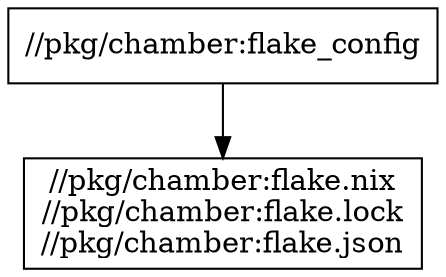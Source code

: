 digraph mygraph {
  node [shape=box];
  "//pkg/chamber:flake_config"
  "//pkg/chamber:flake_config" -> "//pkg/chamber:flake.nix\n//pkg/chamber:flake.lock\n//pkg/chamber:flake.json"
  "//pkg/chamber:flake.nix\n//pkg/chamber:flake.lock\n//pkg/chamber:flake.json"
}
